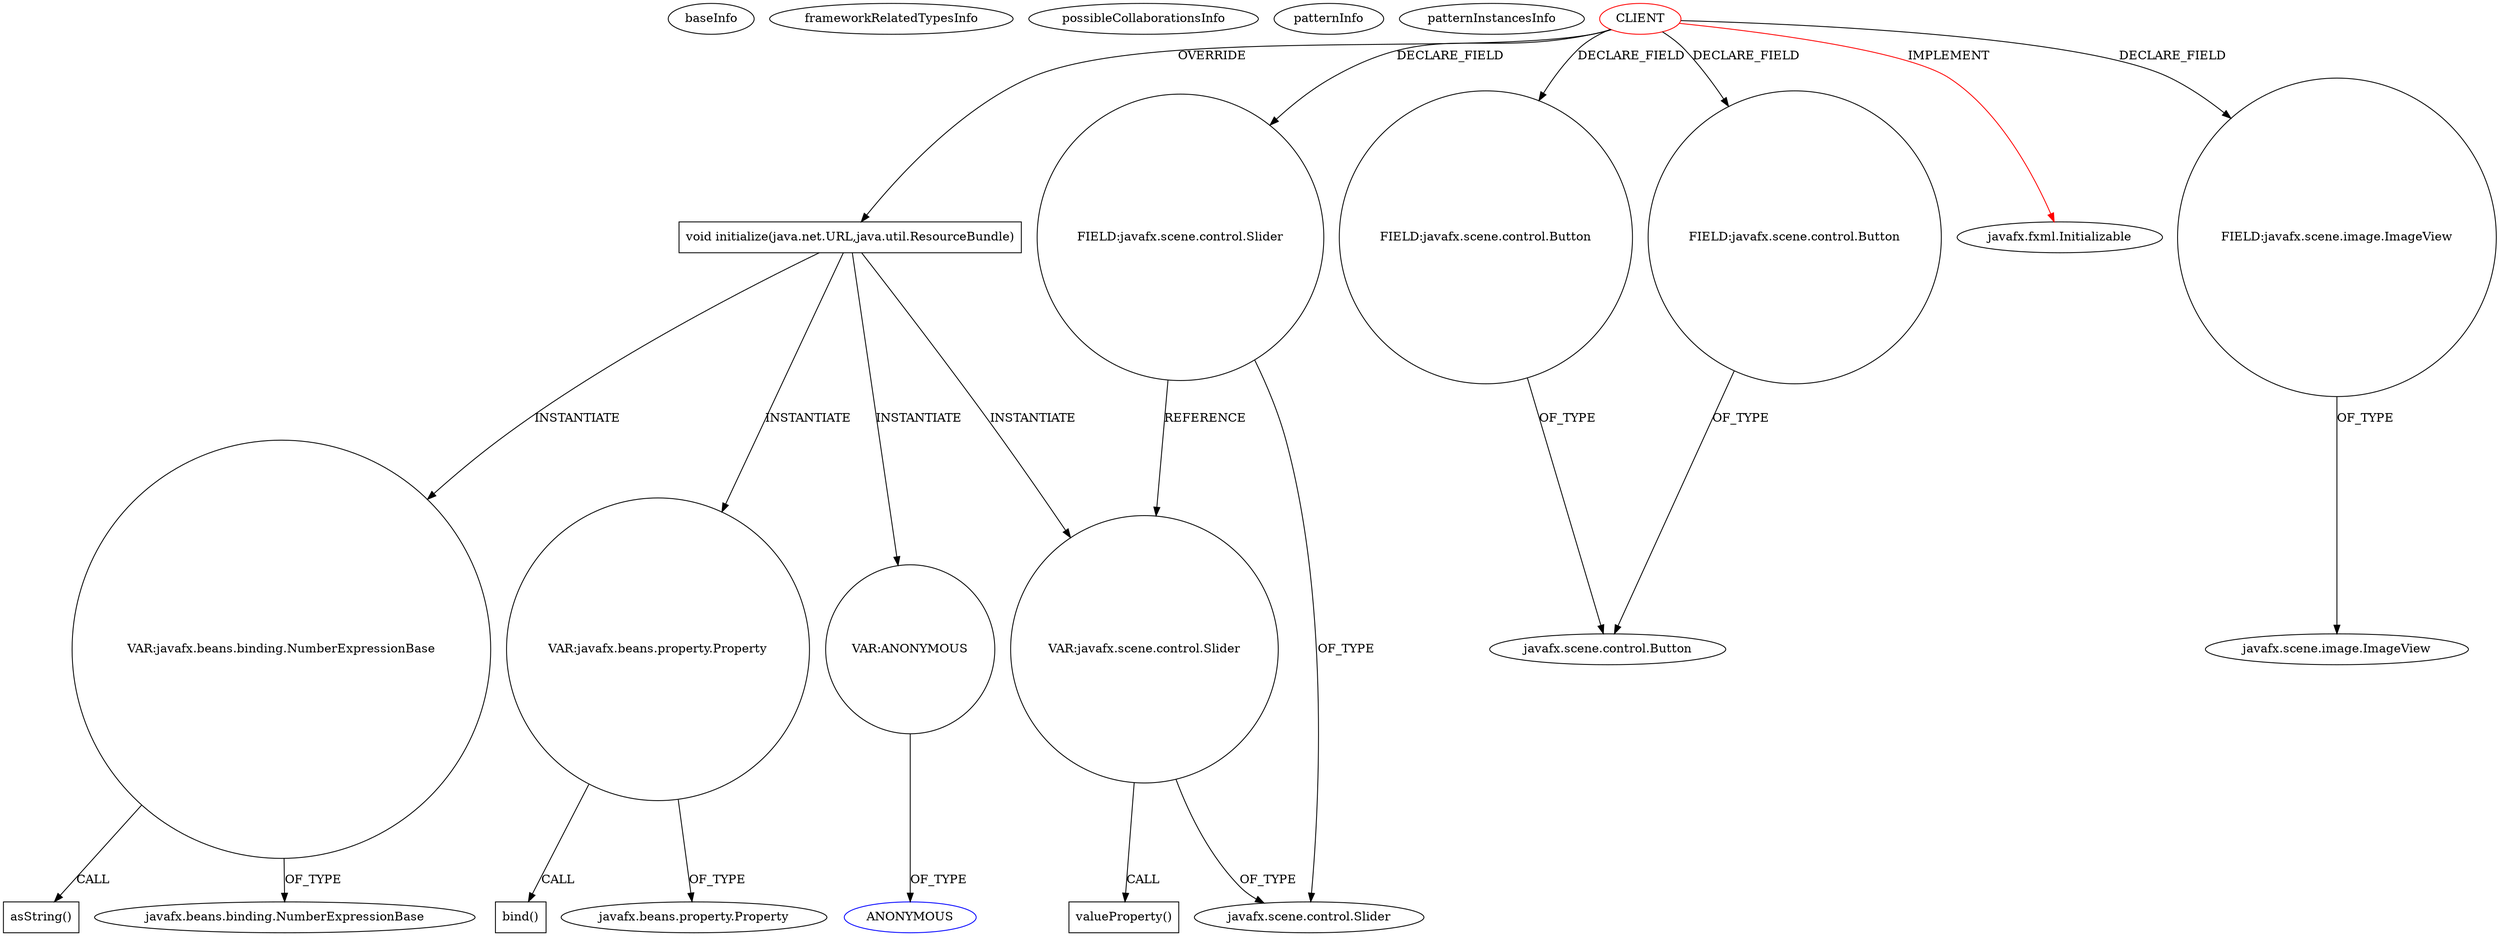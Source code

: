 digraph {
baseInfo[graphId=3764,category="pattern",isAnonymous=false,possibleRelation=false]
frameworkRelatedTypesInfo[0="javafx.fxml.Initializable"]
possibleCollaborationsInfo[]
patternInfo[frequency=2.0,patternRootClient=0]
patternInstancesInfo[0="tarchan-ClipFX~/tarchan-ClipFX/ClipFX-master/src/com/mac/tarchan/clipfx/ClipFXController.java~ClipFXController~4467",1="soonzsoonz-QuickFoot~/soonzsoonz-QuickFoot/QuickFoot-master/src/application/FXMLAdoptionController.java~FXMLAdoptionController~4247"]
86[label="javafx.beans.binding.NumberExpressionBase",vertexType="FRAMEWORK_CLASS_TYPE",isFrameworkType=false]
84[label="VAR:javafx.beans.binding.NumberExpressionBase",vertexType="VARIABLE_EXPRESION",isFrameworkType=false,shape=circle]
63[label="void initialize(java.net.URL,java.util.ResourceBundle)",vertexType="OVERRIDING_METHOD_DECLARATION",isFrameworkType=false,shape=box]
0[label="CLIENT",vertexType="ROOT_CLIENT_CLASS_DECLARATION",isFrameworkType=false,color=red]
48[label="FIELD:javafx.scene.control.Button",vertexType="FIELD_DECLARATION",isFrameworkType=false,shape=circle]
50[label="FIELD:javafx.scene.control.Button",vertexType="FIELD_DECLARATION",isFrameworkType=false,shape=circle]
85[label="asString()",vertexType="INSIDE_CALL",isFrameworkType=false,shape=box]
49[label="javafx.scene.control.Button",vertexType="FRAMEWORK_CLASS_TYPE",isFrameworkType=false]
111[label="VAR:ANONYMOUS",vertexType="VARIABLE_EXPRESION",isFrameworkType=false,shape=circle]
112[label="ANONYMOUS",vertexType="REFERENCE_ANONYMOUS_DECLARATION",isFrameworkType=false,color=blue]
1[label="javafx.fxml.Initializable",vertexType="FRAMEWORK_INTERFACE_TYPE",isFrameworkType=false]
87[label="VAR:javafx.scene.control.Slider",vertexType="VARIABLE_EXPRESION",isFrameworkType=false,shape=circle]
39[label="javafx.scene.control.Slider",vertexType="FRAMEWORK_CLASS_TYPE",isFrameworkType=false]
4[label="FIELD:javafx.scene.image.ImageView",vertexType="FIELD_DECLARATION",isFrameworkType=false,shape=circle]
5[label="javafx.scene.image.ImageView",vertexType="FRAMEWORK_CLASS_TYPE",isFrameworkType=false]
38[label="FIELD:javafx.scene.control.Slider",vertexType="FIELD_DECLARATION",isFrameworkType=false,shape=circle]
78[label="VAR:javafx.beans.property.Property",vertexType="VARIABLE_EXPRESION",isFrameworkType=false,shape=circle]
79[label="bind()",vertexType="INSIDE_CALL",isFrameworkType=false,shape=box]
80[label="javafx.beans.property.Property",vertexType="FRAMEWORK_INTERFACE_TYPE",isFrameworkType=false]
97[label="valueProperty()",vertexType="INSIDE_CALL",isFrameworkType=false,shape=box]
84->86[label="OF_TYPE"]
0->50[label="DECLARE_FIELD"]
78->80[label="OF_TYPE"]
87->97[label="CALL"]
0->38[label="DECLARE_FIELD"]
0->48[label="DECLARE_FIELD"]
0->63[label="OVERRIDE"]
63->111[label="INSTANTIATE"]
111->112[label="OF_TYPE"]
84->85[label="CALL"]
48->49[label="OF_TYPE"]
87->39[label="OF_TYPE"]
50->49[label="OF_TYPE"]
78->79[label="CALL"]
63->78[label="INSTANTIATE"]
63->87[label="INSTANTIATE"]
4->5[label="OF_TYPE"]
0->1[label="IMPLEMENT",color=red]
0->4[label="DECLARE_FIELD"]
38->87[label="REFERENCE"]
38->39[label="OF_TYPE"]
63->84[label="INSTANTIATE"]
}
